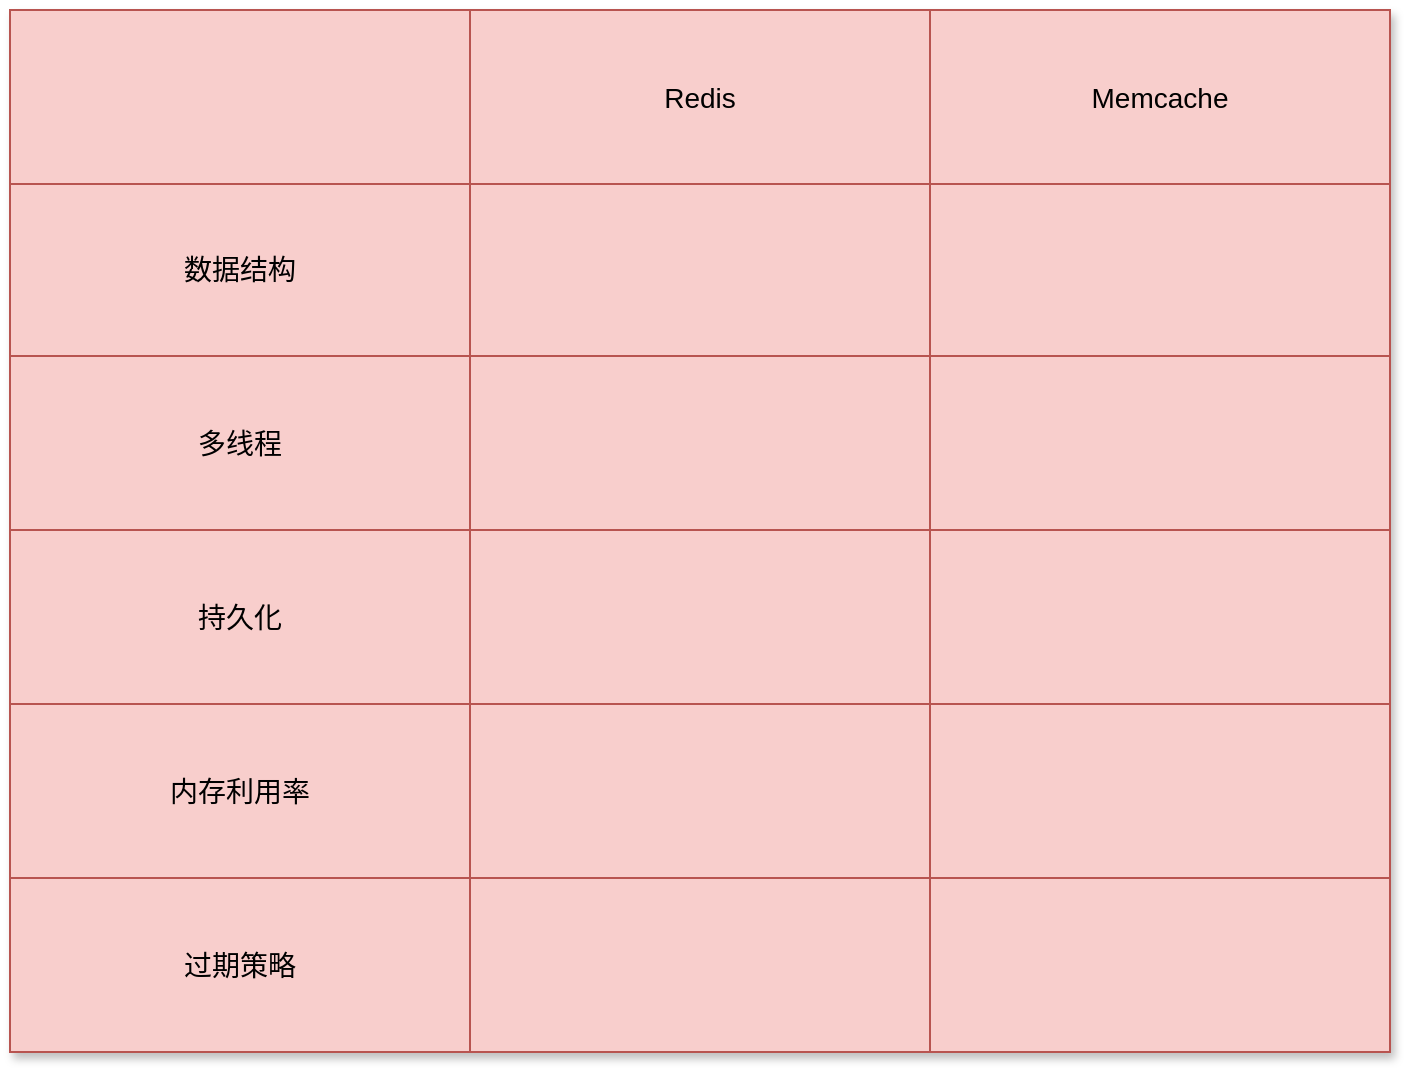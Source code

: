 <mxfile version="16.5.6" type="github" pages="2">
  <diagram name="Page-1" id="bd83a815-5ea8-2e97-e5ec-87c9f400f2fa">
    <mxGraphModel dx="3179.5" dy="794" grid="1" gridSize="10" guides="1" tooltips="1" connect="1" arrows="1" fold="1" page="1" pageScale="1.5" pageWidth="1169" pageHeight="826" background="none" math="0" shadow="0">
      <root>
        <mxCell id="0" style=";html=1;" />
        <mxCell id="1" style=";html=1;" parent="0" />
        <mxCell id="YHDgQr5mhBXcMIbfHQFB-1" value="" style="shape=table;html=1;whiteSpace=wrap;startSize=0;container=1;collapsible=0;childLayout=tableLayout;rounded=0;shadow=1;fontFamily=Helvetica;fontSize=14;fontColor=default;strokeColor=#b85450;fillColor=#f8cecc;gradientColor=none;" vertex="1" parent="1">
          <mxGeometry x="-1000" y="220" width="690" height="521" as="geometry" />
        </mxCell>
        <mxCell id="YHDgQr5mhBXcMIbfHQFB-2" value="" style="shape=tableRow;horizontal=0;startSize=0;swimlaneHead=0;swimlaneBody=0;top=0;left=0;bottom=0;right=0;collapsible=0;dropTarget=0;fillColor=none;points=[[0,0.5],[1,0.5]];portConstraint=eastwest;rounded=0;shadow=1;fontFamily=Helvetica;fontSize=14;fontColor=default;strokeColor=#b85450;html=1;" vertex="1" parent="YHDgQr5mhBXcMIbfHQFB-1">
          <mxGeometry width="690" height="87" as="geometry" />
        </mxCell>
        <mxCell id="YHDgQr5mhBXcMIbfHQFB-3" value="" style="shape=partialRectangle;html=1;whiteSpace=wrap;connectable=0;fillColor=none;top=0;left=0;bottom=0;right=0;overflow=hidden;rounded=0;shadow=1;fontFamily=Helvetica;fontSize=14;fontColor=default;strokeColor=#b85450;" vertex="1" parent="YHDgQr5mhBXcMIbfHQFB-2">
          <mxGeometry width="230" height="87" as="geometry">
            <mxRectangle width="230" height="87" as="alternateBounds" />
          </mxGeometry>
        </mxCell>
        <mxCell id="YHDgQr5mhBXcMIbfHQFB-4" value="Redis" style="shape=partialRectangle;html=1;whiteSpace=wrap;connectable=0;fillColor=none;top=0;left=0;bottom=0;right=0;overflow=hidden;rounded=0;shadow=1;fontFamily=Helvetica;fontSize=14;fontColor=default;strokeColor=#b85450;" vertex="1" parent="YHDgQr5mhBXcMIbfHQFB-2">
          <mxGeometry x="230" width="230" height="87" as="geometry">
            <mxRectangle width="230" height="87" as="alternateBounds" />
          </mxGeometry>
        </mxCell>
        <mxCell id="YHDgQr5mhBXcMIbfHQFB-5" value="Memcache" style="shape=partialRectangle;html=1;whiteSpace=wrap;connectable=0;fillColor=none;top=0;left=0;bottom=0;right=0;overflow=hidden;rounded=0;shadow=1;fontFamily=Helvetica;fontSize=14;fontColor=default;strokeColor=#b85450;" vertex="1" parent="YHDgQr5mhBXcMIbfHQFB-2">
          <mxGeometry x="460" width="230" height="87" as="geometry">
            <mxRectangle width="230" height="87" as="alternateBounds" />
          </mxGeometry>
        </mxCell>
        <mxCell id="YHDgQr5mhBXcMIbfHQFB-6" value="" style="shape=tableRow;horizontal=0;startSize=0;swimlaneHead=0;swimlaneBody=0;top=0;left=0;bottom=0;right=0;collapsible=0;dropTarget=0;fillColor=none;points=[[0,0.5],[1,0.5]];portConstraint=eastwest;rounded=0;shadow=1;fontFamily=Helvetica;fontSize=14;fontColor=default;strokeColor=#b85450;html=1;" vertex="1" parent="YHDgQr5mhBXcMIbfHQFB-1">
          <mxGeometry y="87" width="690" height="86" as="geometry" />
        </mxCell>
        <mxCell id="YHDgQr5mhBXcMIbfHQFB-7" value="数据结构" style="shape=partialRectangle;html=1;whiteSpace=wrap;connectable=0;fillColor=none;top=0;left=0;bottom=0;right=0;overflow=hidden;rounded=0;shadow=1;fontFamily=Helvetica;fontSize=14;fontColor=default;strokeColor=#b85450;" vertex="1" parent="YHDgQr5mhBXcMIbfHQFB-6">
          <mxGeometry width="230" height="86" as="geometry">
            <mxRectangle width="230" height="86" as="alternateBounds" />
          </mxGeometry>
        </mxCell>
        <mxCell id="YHDgQr5mhBXcMIbfHQFB-8" value="" style="shape=partialRectangle;html=1;whiteSpace=wrap;connectable=0;fillColor=none;top=0;left=0;bottom=0;right=0;overflow=hidden;rounded=0;shadow=1;fontFamily=Helvetica;fontSize=14;fontColor=default;strokeColor=#b85450;" vertex="1" parent="YHDgQr5mhBXcMIbfHQFB-6">
          <mxGeometry x="230" width="230" height="86" as="geometry">
            <mxRectangle width="230" height="86" as="alternateBounds" />
          </mxGeometry>
        </mxCell>
        <mxCell id="YHDgQr5mhBXcMIbfHQFB-9" value="" style="shape=partialRectangle;html=1;whiteSpace=wrap;connectable=0;fillColor=none;top=0;left=0;bottom=0;right=0;overflow=hidden;rounded=0;shadow=1;fontFamily=Helvetica;fontSize=14;fontColor=default;strokeColor=#b85450;" vertex="1" parent="YHDgQr5mhBXcMIbfHQFB-6">
          <mxGeometry x="460" width="230" height="86" as="geometry">
            <mxRectangle width="230" height="86" as="alternateBounds" />
          </mxGeometry>
        </mxCell>
        <mxCell id="YHDgQr5mhBXcMIbfHQFB-10" value="" style="shape=tableRow;horizontal=0;startSize=0;swimlaneHead=0;swimlaneBody=0;top=0;left=0;bottom=0;right=0;collapsible=0;dropTarget=0;fillColor=none;points=[[0,0.5],[1,0.5]];portConstraint=eastwest;rounded=0;shadow=1;fontFamily=Helvetica;fontSize=14;fontColor=default;strokeColor=#b85450;html=1;" vertex="1" parent="YHDgQr5mhBXcMIbfHQFB-1">
          <mxGeometry y="173" width="690" height="87" as="geometry" />
        </mxCell>
        <mxCell id="YHDgQr5mhBXcMIbfHQFB-11" value="多线程" style="shape=partialRectangle;html=1;whiteSpace=wrap;connectable=0;fillColor=none;top=0;left=0;bottom=0;right=0;overflow=hidden;rounded=0;shadow=1;fontFamily=Helvetica;fontSize=14;fontColor=default;strokeColor=#b85450;" vertex="1" parent="YHDgQr5mhBXcMIbfHQFB-10">
          <mxGeometry width="230" height="87" as="geometry">
            <mxRectangle width="230" height="87" as="alternateBounds" />
          </mxGeometry>
        </mxCell>
        <mxCell id="YHDgQr5mhBXcMIbfHQFB-12" value="" style="shape=partialRectangle;html=1;whiteSpace=wrap;connectable=0;fillColor=none;top=0;left=0;bottom=0;right=0;overflow=hidden;rounded=0;shadow=1;fontFamily=Helvetica;fontSize=14;fontColor=default;strokeColor=#b85450;" vertex="1" parent="YHDgQr5mhBXcMIbfHQFB-10">
          <mxGeometry x="230" width="230" height="87" as="geometry">
            <mxRectangle width="230" height="87" as="alternateBounds" />
          </mxGeometry>
        </mxCell>
        <mxCell id="YHDgQr5mhBXcMIbfHQFB-13" value="" style="shape=partialRectangle;html=1;whiteSpace=wrap;connectable=0;fillColor=none;top=0;left=0;bottom=0;right=0;overflow=hidden;pointerEvents=1;rounded=0;shadow=1;fontFamily=Helvetica;fontSize=14;fontColor=default;strokeColor=#b85450;" vertex="1" parent="YHDgQr5mhBXcMIbfHQFB-10">
          <mxGeometry x="460" width="230" height="87" as="geometry">
            <mxRectangle width="230" height="87" as="alternateBounds" />
          </mxGeometry>
        </mxCell>
        <mxCell id="YHDgQr5mhBXcMIbfHQFB-65" value="" style="shape=tableRow;horizontal=0;startSize=0;swimlaneHead=0;swimlaneBody=0;top=0;left=0;bottom=0;right=0;collapsible=0;dropTarget=0;fillColor=none;points=[[0,0.5],[1,0.5]];portConstraint=eastwest;rounded=0;shadow=1;fontFamily=Helvetica;fontSize=14;fontColor=default;strokeColor=#b85450;html=1;" vertex="1" parent="YHDgQr5mhBXcMIbfHQFB-1">
          <mxGeometry y="260" width="690" height="87" as="geometry" />
        </mxCell>
        <mxCell id="YHDgQr5mhBXcMIbfHQFB-66" value="持久化" style="shape=partialRectangle;html=1;whiteSpace=wrap;connectable=0;fillColor=none;top=0;left=0;bottom=0;right=0;overflow=hidden;rounded=0;shadow=1;fontFamily=Helvetica;fontSize=14;fontColor=default;strokeColor=#b85450;" vertex="1" parent="YHDgQr5mhBXcMIbfHQFB-65">
          <mxGeometry width="230" height="87" as="geometry">
            <mxRectangle width="230" height="87" as="alternateBounds" />
          </mxGeometry>
        </mxCell>
        <mxCell id="YHDgQr5mhBXcMIbfHQFB-67" value="" style="shape=partialRectangle;html=1;whiteSpace=wrap;connectable=0;fillColor=none;top=0;left=0;bottom=0;right=0;overflow=hidden;rounded=0;shadow=1;fontFamily=Helvetica;fontSize=14;fontColor=default;strokeColor=#b85450;" vertex="1" parent="YHDgQr5mhBXcMIbfHQFB-65">
          <mxGeometry x="230" width="230" height="87" as="geometry">
            <mxRectangle width="230" height="87" as="alternateBounds" />
          </mxGeometry>
        </mxCell>
        <mxCell id="YHDgQr5mhBXcMIbfHQFB-68" value="" style="shape=partialRectangle;html=1;whiteSpace=wrap;connectable=0;fillColor=none;top=0;left=0;bottom=0;right=0;overflow=hidden;pointerEvents=1;rounded=0;shadow=1;fontFamily=Helvetica;fontSize=14;fontColor=default;strokeColor=#b85450;" vertex="1" parent="YHDgQr5mhBXcMIbfHQFB-65">
          <mxGeometry x="460" width="230" height="87" as="geometry">
            <mxRectangle width="230" height="87" as="alternateBounds" />
          </mxGeometry>
        </mxCell>
        <mxCell id="YHDgQr5mhBXcMIbfHQFB-90" value="" style="shape=tableRow;horizontal=0;startSize=0;swimlaneHead=0;swimlaneBody=0;top=0;left=0;bottom=0;right=0;collapsible=0;dropTarget=0;fillColor=none;points=[[0,0.5],[1,0.5]];portConstraint=eastwest;rounded=0;shadow=1;fontFamily=Helvetica;fontSize=14;fontColor=default;strokeColor=#b85450;html=1;" vertex="1" parent="YHDgQr5mhBXcMIbfHQFB-1">
          <mxGeometry y="347" width="690" height="87" as="geometry" />
        </mxCell>
        <mxCell id="YHDgQr5mhBXcMIbfHQFB-91" value="内存利用率" style="shape=partialRectangle;html=1;whiteSpace=wrap;connectable=0;fillColor=none;top=0;left=0;bottom=0;right=0;overflow=hidden;rounded=0;shadow=1;fontFamily=Helvetica;fontSize=14;fontColor=default;strokeColor=#b85450;" vertex="1" parent="YHDgQr5mhBXcMIbfHQFB-90">
          <mxGeometry width="230" height="87" as="geometry">
            <mxRectangle width="230" height="87" as="alternateBounds" />
          </mxGeometry>
        </mxCell>
        <mxCell id="YHDgQr5mhBXcMIbfHQFB-92" value="" style="shape=partialRectangle;html=1;whiteSpace=wrap;connectable=0;fillColor=none;top=0;left=0;bottom=0;right=0;overflow=hidden;rounded=0;shadow=1;fontFamily=Helvetica;fontSize=14;fontColor=default;strokeColor=#b85450;" vertex="1" parent="YHDgQr5mhBXcMIbfHQFB-90">
          <mxGeometry x="230" width="230" height="87" as="geometry">
            <mxRectangle width="230" height="87" as="alternateBounds" />
          </mxGeometry>
        </mxCell>
        <mxCell id="YHDgQr5mhBXcMIbfHQFB-93" value="" style="shape=partialRectangle;html=1;whiteSpace=wrap;connectable=0;fillColor=none;top=0;left=0;bottom=0;right=0;overflow=hidden;pointerEvents=1;rounded=0;shadow=1;fontFamily=Helvetica;fontSize=14;fontColor=default;strokeColor=#b85450;" vertex="1" parent="YHDgQr5mhBXcMIbfHQFB-90">
          <mxGeometry x="460" width="230" height="87" as="geometry">
            <mxRectangle width="230" height="87" as="alternateBounds" />
          </mxGeometry>
        </mxCell>
        <mxCell id="YHDgQr5mhBXcMIbfHQFB-94" value="" style="shape=tableRow;horizontal=0;startSize=0;swimlaneHead=0;swimlaneBody=0;top=0;left=0;bottom=0;right=0;collapsible=0;dropTarget=0;fillColor=none;points=[[0,0.5],[1,0.5]];portConstraint=eastwest;rounded=0;shadow=1;fontFamily=Helvetica;fontSize=14;fontColor=default;strokeColor=#b85450;html=1;" vertex="1" parent="YHDgQr5mhBXcMIbfHQFB-1">
          <mxGeometry y="434" width="690" height="87" as="geometry" />
        </mxCell>
        <mxCell id="YHDgQr5mhBXcMIbfHQFB-95" value="过期策略" style="shape=partialRectangle;html=1;whiteSpace=wrap;connectable=0;fillColor=none;top=0;left=0;bottom=0;right=0;overflow=hidden;rounded=0;shadow=1;fontFamily=Helvetica;fontSize=14;fontColor=default;strokeColor=#b85450;" vertex="1" parent="YHDgQr5mhBXcMIbfHQFB-94">
          <mxGeometry width="230" height="87" as="geometry">
            <mxRectangle width="230" height="87" as="alternateBounds" />
          </mxGeometry>
        </mxCell>
        <mxCell id="YHDgQr5mhBXcMIbfHQFB-96" value="" style="shape=partialRectangle;html=1;whiteSpace=wrap;connectable=0;fillColor=none;top=0;left=0;bottom=0;right=0;overflow=hidden;rounded=0;shadow=1;fontFamily=Helvetica;fontSize=14;fontColor=default;strokeColor=#b85450;" vertex="1" parent="YHDgQr5mhBXcMIbfHQFB-94">
          <mxGeometry x="230" width="230" height="87" as="geometry">
            <mxRectangle width="230" height="87" as="alternateBounds" />
          </mxGeometry>
        </mxCell>
        <mxCell id="YHDgQr5mhBXcMIbfHQFB-97" value="" style="shape=partialRectangle;html=1;whiteSpace=wrap;connectable=0;fillColor=none;top=0;left=0;bottom=0;right=0;overflow=hidden;pointerEvents=1;rounded=0;shadow=1;fontFamily=Helvetica;fontSize=14;fontColor=default;strokeColor=#b85450;" vertex="1" parent="YHDgQr5mhBXcMIbfHQFB-94">
          <mxGeometry x="460" width="230" height="87" as="geometry">
            <mxRectangle width="230" height="87" as="alternateBounds" />
          </mxGeometry>
        </mxCell>
      </root>
    </mxGraphModel>
  </diagram>
  <diagram id="1tEePjaIvlPK_lO7jGO-" name="Page-2">
    <mxGraphModel dx="1426" dy="794" grid="1" gridSize="10" guides="1" tooltips="1" connect="1" arrows="1" fold="1" page="1" pageScale="1" pageWidth="827" pageHeight="1169" math="0" shadow="0">
      <root>
        <mxCell id="hfa61lnwVCLfg-gHLc3V-0" />
        <mxCell id="hfa61lnwVCLfg-gHLc3V-1" parent="hfa61lnwVCLfg-gHLc3V-0" />
      </root>
    </mxGraphModel>
  </diagram>
</mxfile>
